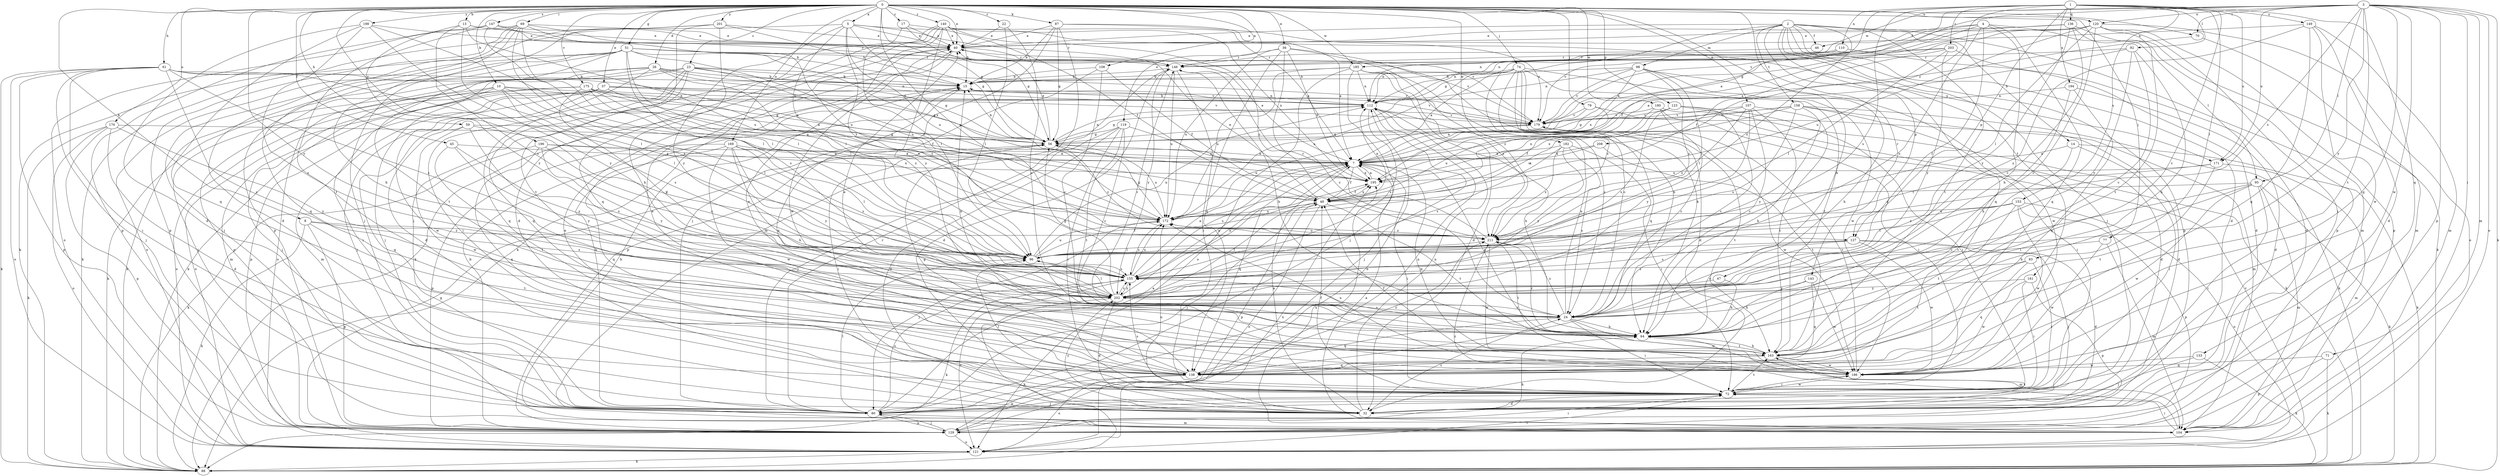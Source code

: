 strict digraph  {
0;
1;
2;
3;
4;
5;
7;
8;
10;
13;
14;
15;
17;
22;
23;
24;
26;
32;
36;
37;
40;
45;
46;
47;
48;
51;
56;
59;
61;
64;
69;
70;
71;
72;
74;
77;
79;
80;
87;
88;
92;
93;
95;
96;
98;
104;
107;
108;
110;
112;
119;
120;
121;
123;
127;
129;
133;
136;
138;
140;
143;
146;
147;
149;
153;
155;
158;
161;
163;
169;
170;
171;
172;
175;
179;
180;
182;
185;
186;
194;
195;
196;
198;
201;
202;
203;
208;
211;
0 -> 5  [label=a];
0 -> 8  [label=b];
0 -> 10  [label=b];
0 -> 13  [label=b];
0 -> 17  [label=c];
0 -> 22  [label=c];
0 -> 23  [label=c];
0 -> 26  [label=d];
0 -> 36  [label=e];
0 -> 37  [label=e];
0 -> 40  [label=e];
0 -> 45  [label=f];
0 -> 51  [label=g];
0 -> 56  [label=g];
0 -> 59  [label=h];
0 -> 61  [label=h];
0 -> 64  [label=h];
0 -> 69  [label=i];
0 -> 70  [label=i];
0 -> 74  [label=j];
0 -> 77  [label=j];
0 -> 79  [label=j];
0 -> 87  [label=k];
0 -> 107  [label=n];
0 -> 108  [label=n];
0 -> 119  [label=o];
0 -> 120  [label=o];
0 -> 123  [label=p];
0 -> 127  [label=p];
0 -> 140  [label=r];
0 -> 143  [label=r];
0 -> 147  [label=s];
0 -> 169  [label=u];
0 -> 170  [label=u];
0 -> 175  [label=v];
0 -> 180  [label=w];
0 -> 182  [label=w];
0 -> 185  [label=w];
0 -> 196  [label=y];
0 -> 198  [label=y];
0 -> 201  [label=y];
0 -> 202  [label=y];
1 -> 7  [label=a];
1 -> 24  [label=c];
1 -> 92  [label=l];
1 -> 93  [label=l];
1 -> 110  [label=n];
1 -> 127  [label=p];
1 -> 133  [label=q];
1 -> 136  [label=q];
1 -> 149  [label=s];
1 -> 153  [label=s];
1 -> 155  [label=s];
1 -> 171  [label=u];
1 -> 194  [label=x];
1 -> 203  [label=z];
1 -> 208  [label=z];
2 -> 14  [label=b];
2 -> 32  [label=d];
2 -> 40  [label=e];
2 -> 46  [label=f];
2 -> 80  [label=j];
2 -> 98  [label=m];
2 -> 104  [label=m];
2 -> 112  [label=n];
2 -> 127  [label=p];
2 -> 129  [label=p];
2 -> 138  [label=q];
2 -> 158  [label=t];
2 -> 161  [label=t];
2 -> 163  [label=t];
2 -> 211  [label=z];
3 -> 56  [label=g];
3 -> 70  [label=i];
3 -> 71  [label=i];
3 -> 88  [label=k];
3 -> 95  [label=l];
3 -> 104  [label=m];
3 -> 120  [label=o];
3 -> 121  [label=o];
3 -> 129  [label=p];
3 -> 138  [label=q];
3 -> 163  [label=t];
3 -> 171  [label=u];
3 -> 179  [label=v];
3 -> 185  [label=w];
3 -> 186  [label=w];
3 -> 202  [label=y];
3 -> 211  [label=z];
4 -> 46  [label=f];
4 -> 47  [label=f];
4 -> 48  [label=f];
4 -> 64  [label=h];
4 -> 95  [label=l];
4 -> 112  [label=n];
4 -> 138  [label=q];
4 -> 155  [label=s];
5 -> 40  [label=e];
5 -> 56  [label=g];
5 -> 88  [label=k];
5 -> 96  [label=l];
5 -> 146  [label=r];
5 -> 171  [label=u];
5 -> 172  [label=u];
5 -> 202  [label=y];
5 -> 211  [label=z];
7 -> 40  [label=e];
7 -> 48  [label=f];
7 -> 72  [label=i];
7 -> 138  [label=q];
7 -> 155  [label=s];
7 -> 186  [label=w];
7 -> 195  [label=x];
8 -> 88  [label=k];
8 -> 129  [label=p];
8 -> 155  [label=s];
8 -> 163  [label=t];
8 -> 211  [label=z];
10 -> 72  [label=i];
10 -> 80  [label=j];
10 -> 96  [label=l];
10 -> 104  [label=m];
10 -> 112  [label=n];
10 -> 155  [label=s];
10 -> 172  [label=u];
10 -> 179  [label=v];
13 -> 40  [label=e];
13 -> 96  [label=l];
13 -> 155  [label=s];
13 -> 172  [label=u];
13 -> 179  [label=v];
13 -> 202  [label=y];
14 -> 7  [label=a];
14 -> 72  [label=i];
14 -> 88  [label=k];
14 -> 163  [label=t];
15 -> 112  [label=n];
15 -> 138  [label=q];
17 -> 40  [label=e];
17 -> 48  [label=f];
17 -> 56  [label=g];
17 -> 96  [label=l];
22 -> 24  [label=c];
22 -> 40  [label=e];
22 -> 96  [label=l];
23 -> 15  [label=b];
23 -> 32  [label=d];
23 -> 48  [label=f];
23 -> 72  [label=i];
23 -> 80  [label=j];
23 -> 88  [label=k];
23 -> 112  [label=n];
23 -> 138  [label=q];
23 -> 179  [label=v];
24 -> 64  [label=h];
24 -> 72  [label=i];
24 -> 112  [label=n];
24 -> 138  [label=q];
24 -> 146  [label=r];
24 -> 186  [label=w];
24 -> 211  [label=z];
26 -> 15  [label=b];
26 -> 56  [label=g];
26 -> 88  [label=k];
26 -> 121  [label=o];
26 -> 129  [label=p];
26 -> 138  [label=q];
26 -> 179  [label=v];
26 -> 211  [label=z];
32 -> 7  [label=a];
32 -> 24  [label=c];
32 -> 40  [label=e];
32 -> 112  [label=n];
32 -> 163  [label=t];
32 -> 172  [label=u];
32 -> 202  [label=y];
36 -> 24  [label=c];
36 -> 64  [label=h];
36 -> 138  [label=q];
36 -> 146  [label=r];
36 -> 172  [label=u];
36 -> 195  [label=x];
36 -> 211  [label=z];
37 -> 48  [label=f];
37 -> 56  [label=g];
37 -> 80  [label=j];
37 -> 104  [label=m];
37 -> 112  [label=n];
37 -> 121  [label=o];
37 -> 129  [label=p];
37 -> 179  [label=v];
37 -> 186  [label=w];
40 -> 88  [label=k];
40 -> 146  [label=r];
40 -> 186  [label=w];
45 -> 7  [label=a];
45 -> 155  [label=s];
45 -> 163  [label=t];
45 -> 202  [label=y];
46 -> 146  [label=r];
47 -> 64  [label=h];
47 -> 202  [label=y];
48 -> 40  [label=e];
48 -> 80  [label=j];
48 -> 112  [label=n];
48 -> 121  [label=o];
48 -> 129  [label=p];
48 -> 163  [label=t];
48 -> 172  [label=u];
48 -> 195  [label=x];
51 -> 80  [label=j];
51 -> 88  [label=k];
51 -> 96  [label=l];
51 -> 121  [label=o];
51 -> 138  [label=q];
51 -> 146  [label=r];
51 -> 155  [label=s];
51 -> 163  [label=t];
51 -> 172  [label=u];
51 -> 179  [label=v];
51 -> 195  [label=x];
56 -> 7  [label=a];
56 -> 15  [label=b];
56 -> 40  [label=e];
56 -> 72  [label=i];
56 -> 112  [label=n];
56 -> 172  [label=u];
56 -> 211  [label=z];
59 -> 56  [label=g];
59 -> 96  [label=l];
59 -> 138  [label=q];
59 -> 186  [label=w];
59 -> 202  [label=y];
61 -> 7  [label=a];
61 -> 15  [label=b];
61 -> 24  [label=c];
61 -> 72  [label=i];
61 -> 80  [label=j];
61 -> 88  [label=k];
61 -> 96  [label=l];
61 -> 121  [label=o];
61 -> 129  [label=p];
61 -> 155  [label=s];
64 -> 7  [label=a];
64 -> 15  [label=b];
64 -> 40  [label=e];
64 -> 104  [label=m];
64 -> 155  [label=s];
64 -> 163  [label=t];
64 -> 211  [label=z];
69 -> 32  [label=d];
69 -> 40  [label=e];
69 -> 64  [label=h];
69 -> 96  [label=l];
69 -> 121  [label=o];
69 -> 129  [label=p];
69 -> 146  [label=r];
69 -> 155  [label=s];
69 -> 172  [label=u];
70 -> 7  [label=a];
70 -> 104  [label=m];
71 -> 88  [label=k];
71 -> 129  [label=p];
71 -> 138  [label=q];
72 -> 32  [label=d];
72 -> 48  [label=f];
72 -> 80  [label=j];
72 -> 96  [label=l];
72 -> 155  [label=s];
72 -> 163  [label=t];
72 -> 186  [label=w];
74 -> 7  [label=a];
74 -> 15  [label=b];
74 -> 24  [label=c];
74 -> 32  [label=d];
74 -> 64  [label=h];
74 -> 138  [label=q];
74 -> 163  [label=t];
74 -> 172  [label=u];
74 -> 186  [label=w];
74 -> 211  [label=z];
77 -> 96  [label=l];
77 -> 104  [label=m];
77 -> 186  [label=w];
79 -> 7  [label=a];
79 -> 104  [label=m];
79 -> 172  [label=u];
79 -> 179  [label=v];
80 -> 7  [label=a];
80 -> 15  [label=b];
80 -> 96  [label=l];
80 -> 104  [label=m];
80 -> 112  [label=n];
80 -> 129  [label=p];
80 -> 146  [label=r];
80 -> 155  [label=s];
87 -> 7  [label=a];
87 -> 15  [label=b];
87 -> 40  [label=e];
87 -> 56  [label=g];
87 -> 80  [label=j];
87 -> 104  [label=m];
87 -> 179  [label=v];
92 -> 7  [label=a];
92 -> 24  [label=c];
92 -> 64  [label=h];
92 -> 146  [label=r];
92 -> 202  [label=y];
93 -> 72  [label=i];
93 -> 138  [label=q];
93 -> 155  [label=s];
93 -> 163  [label=t];
95 -> 24  [label=c];
95 -> 48  [label=f];
95 -> 64  [label=h];
95 -> 72  [label=i];
95 -> 88  [label=k];
95 -> 104  [label=m];
95 -> 186  [label=w];
96 -> 48  [label=f];
96 -> 112  [label=n];
96 -> 155  [label=s];
96 -> 172  [label=u];
98 -> 15  [label=b];
98 -> 64  [label=h];
98 -> 96  [label=l];
98 -> 112  [label=n];
98 -> 179  [label=v];
98 -> 186  [label=w];
98 -> 195  [label=x];
98 -> 211  [label=z];
104 -> 7  [label=a];
104 -> 15  [label=b];
104 -> 72  [label=i];
104 -> 195  [label=x];
104 -> 211  [label=z];
107 -> 24  [label=c];
107 -> 56  [label=g];
107 -> 64  [label=h];
107 -> 163  [label=t];
107 -> 179  [label=v];
107 -> 202  [label=y];
107 -> 211  [label=z];
108 -> 15  [label=b];
108 -> 24  [label=c];
108 -> 48  [label=f];
108 -> 129  [label=p];
110 -> 32  [label=d];
110 -> 112  [label=n];
110 -> 146  [label=r];
112 -> 15  [label=b];
112 -> 56  [label=g];
112 -> 64  [label=h];
112 -> 80  [label=j];
112 -> 155  [label=s];
112 -> 179  [label=v];
119 -> 24  [label=c];
119 -> 32  [label=d];
119 -> 56  [label=g];
119 -> 72  [label=i];
119 -> 80  [label=j];
119 -> 163  [label=t];
119 -> 195  [label=x];
120 -> 7  [label=a];
120 -> 24  [label=c];
120 -> 40  [label=e];
120 -> 72  [label=i];
120 -> 96  [label=l];
120 -> 121  [label=o];
120 -> 129  [label=p];
120 -> 163  [label=t];
120 -> 172  [label=u];
120 -> 179  [label=v];
121 -> 56  [label=g];
121 -> 72  [label=i];
121 -> 88  [label=k];
121 -> 179  [label=v];
121 -> 195  [label=x];
123 -> 24  [label=c];
123 -> 32  [label=d];
123 -> 48  [label=f];
123 -> 72  [label=i];
123 -> 155  [label=s];
123 -> 179  [label=v];
127 -> 24  [label=c];
127 -> 32  [label=d];
127 -> 80  [label=j];
127 -> 96  [label=l];
127 -> 155  [label=s];
127 -> 186  [label=w];
129 -> 15  [label=b];
129 -> 64  [label=h];
129 -> 72  [label=i];
129 -> 80  [label=j];
129 -> 112  [label=n];
129 -> 121  [label=o];
133 -> 80  [label=j];
133 -> 88  [label=k];
133 -> 186  [label=w];
136 -> 24  [label=c];
136 -> 40  [label=e];
136 -> 56  [label=g];
136 -> 88  [label=k];
136 -> 129  [label=p];
136 -> 202  [label=y];
138 -> 40  [label=e];
138 -> 56  [label=g];
138 -> 121  [label=o];
138 -> 129  [label=p];
138 -> 211  [label=z];
140 -> 7  [label=a];
140 -> 15  [label=b];
140 -> 32  [label=d];
140 -> 40  [label=e];
140 -> 80  [label=j];
140 -> 88  [label=k];
140 -> 138  [label=q];
140 -> 195  [label=x];
140 -> 202  [label=y];
140 -> 211  [label=z];
143 -> 64  [label=h];
143 -> 138  [label=q];
143 -> 186  [label=w];
143 -> 202  [label=y];
146 -> 15  [label=b];
146 -> 32  [label=d];
146 -> 64  [label=h];
146 -> 72  [label=i];
146 -> 172  [label=u];
146 -> 202  [label=y];
147 -> 15  [label=b];
147 -> 40  [label=e];
147 -> 96  [label=l];
147 -> 129  [label=p];
147 -> 163  [label=t];
149 -> 32  [label=d];
149 -> 40  [label=e];
149 -> 104  [label=m];
149 -> 138  [label=q];
149 -> 186  [label=w];
149 -> 202  [label=y];
153 -> 96  [label=l];
153 -> 121  [label=o];
153 -> 129  [label=p];
153 -> 163  [label=t];
153 -> 172  [label=u];
153 -> 186  [label=w];
153 -> 211  [label=z];
155 -> 7  [label=a];
155 -> 88  [label=k];
155 -> 121  [label=o];
155 -> 172  [label=u];
155 -> 195  [label=x];
155 -> 202  [label=y];
158 -> 32  [label=d];
158 -> 72  [label=i];
158 -> 88  [label=k];
158 -> 155  [label=s];
158 -> 172  [label=u];
158 -> 179  [label=v];
158 -> 195  [label=x];
158 -> 202  [label=y];
161 -> 72  [label=i];
161 -> 129  [label=p];
161 -> 186  [label=w];
161 -> 202  [label=y];
163 -> 40  [label=e];
163 -> 64  [label=h];
163 -> 138  [label=q];
163 -> 186  [label=w];
169 -> 7  [label=a];
169 -> 64  [label=h];
169 -> 96  [label=l];
169 -> 129  [label=p];
169 -> 138  [label=q];
169 -> 155  [label=s];
169 -> 186  [label=w];
169 -> 202  [label=y];
170 -> 32  [label=d];
170 -> 56  [label=g];
170 -> 88  [label=k];
170 -> 121  [label=o];
170 -> 129  [label=p];
170 -> 202  [label=y];
171 -> 104  [label=m];
171 -> 163  [label=t];
171 -> 195  [label=x];
171 -> 211  [label=z];
172 -> 56  [label=g];
172 -> 80  [label=j];
172 -> 155  [label=s];
172 -> 211  [label=z];
175 -> 7  [label=a];
175 -> 56  [label=g];
175 -> 80  [label=j];
175 -> 88  [label=k];
175 -> 112  [label=n];
175 -> 121  [label=o];
175 -> 172  [label=u];
175 -> 202  [label=y];
175 -> 211  [label=z];
179 -> 56  [label=g];
179 -> 163  [label=t];
179 -> 172  [label=u];
179 -> 186  [label=w];
180 -> 24  [label=c];
180 -> 72  [label=i];
180 -> 88  [label=k];
180 -> 179  [label=v];
180 -> 195  [label=x];
182 -> 7  [label=a];
182 -> 24  [label=c];
182 -> 72  [label=i];
182 -> 155  [label=s];
182 -> 202  [label=y];
182 -> 211  [label=z];
185 -> 15  [label=b];
185 -> 24  [label=c];
185 -> 32  [label=d];
185 -> 80  [label=j];
185 -> 112  [label=n];
185 -> 121  [label=o];
185 -> 172  [label=u];
185 -> 211  [label=z];
186 -> 48  [label=f];
186 -> 72  [label=i];
186 -> 172  [label=u];
186 -> 179  [label=v];
194 -> 32  [label=d];
194 -> 64  [label=h];
194 -> 112  [label=n];
194 -> 138  [label=q];
195 -> 7  [label=a];
195 -> 48  [label=f];
196 -> 7  [label=a];
196 -> 88  [label=k];
196 -> 138  [label=q];
196 -> 155  [label=s];
196 -> 195  [label=x];
196 -> 202  [label=y];
198 -> 24  [label=c];
198 -> 32  [label=d];
198 -> 40  [label=e];
198 -> 96  [label=l];
198 -> 138  [label=q];
198 -> 202  [label=y];
201 -> 15  [label=b];
201 -> 40  [label=e];
201 -> 64  [label=h];
201 -> 80  [label=j];
201 -> 129  [label=p];
201 -> 163  [label=t];
202 -> 7  [label=a];
202 -> 24  [label=c];
202 -> 32  [label=d];
202 -> 48  [label=f];
202 -> 56  [label=g];
202 -> 88  [label=k];
202 -> 96  [label=l];
202 -> 155  [label=s];
203 -> 32  [label=d];
203 -> 48  [label=f];
203 -> 96  [label=l];
203 -> 112  [label=n];
203 -> 146  [label=r];
203 -> 202  [label=y];
208 -> 7  [label=a];
208 -> 163  [label=t];
208 -> 195  [label=x];
211 -> 96  [label=l];
211 -> 146  [label=r];
211 -> 163  [label=t];
211 -> 172  [label=u];
211 -> 186  [label=w];
}
